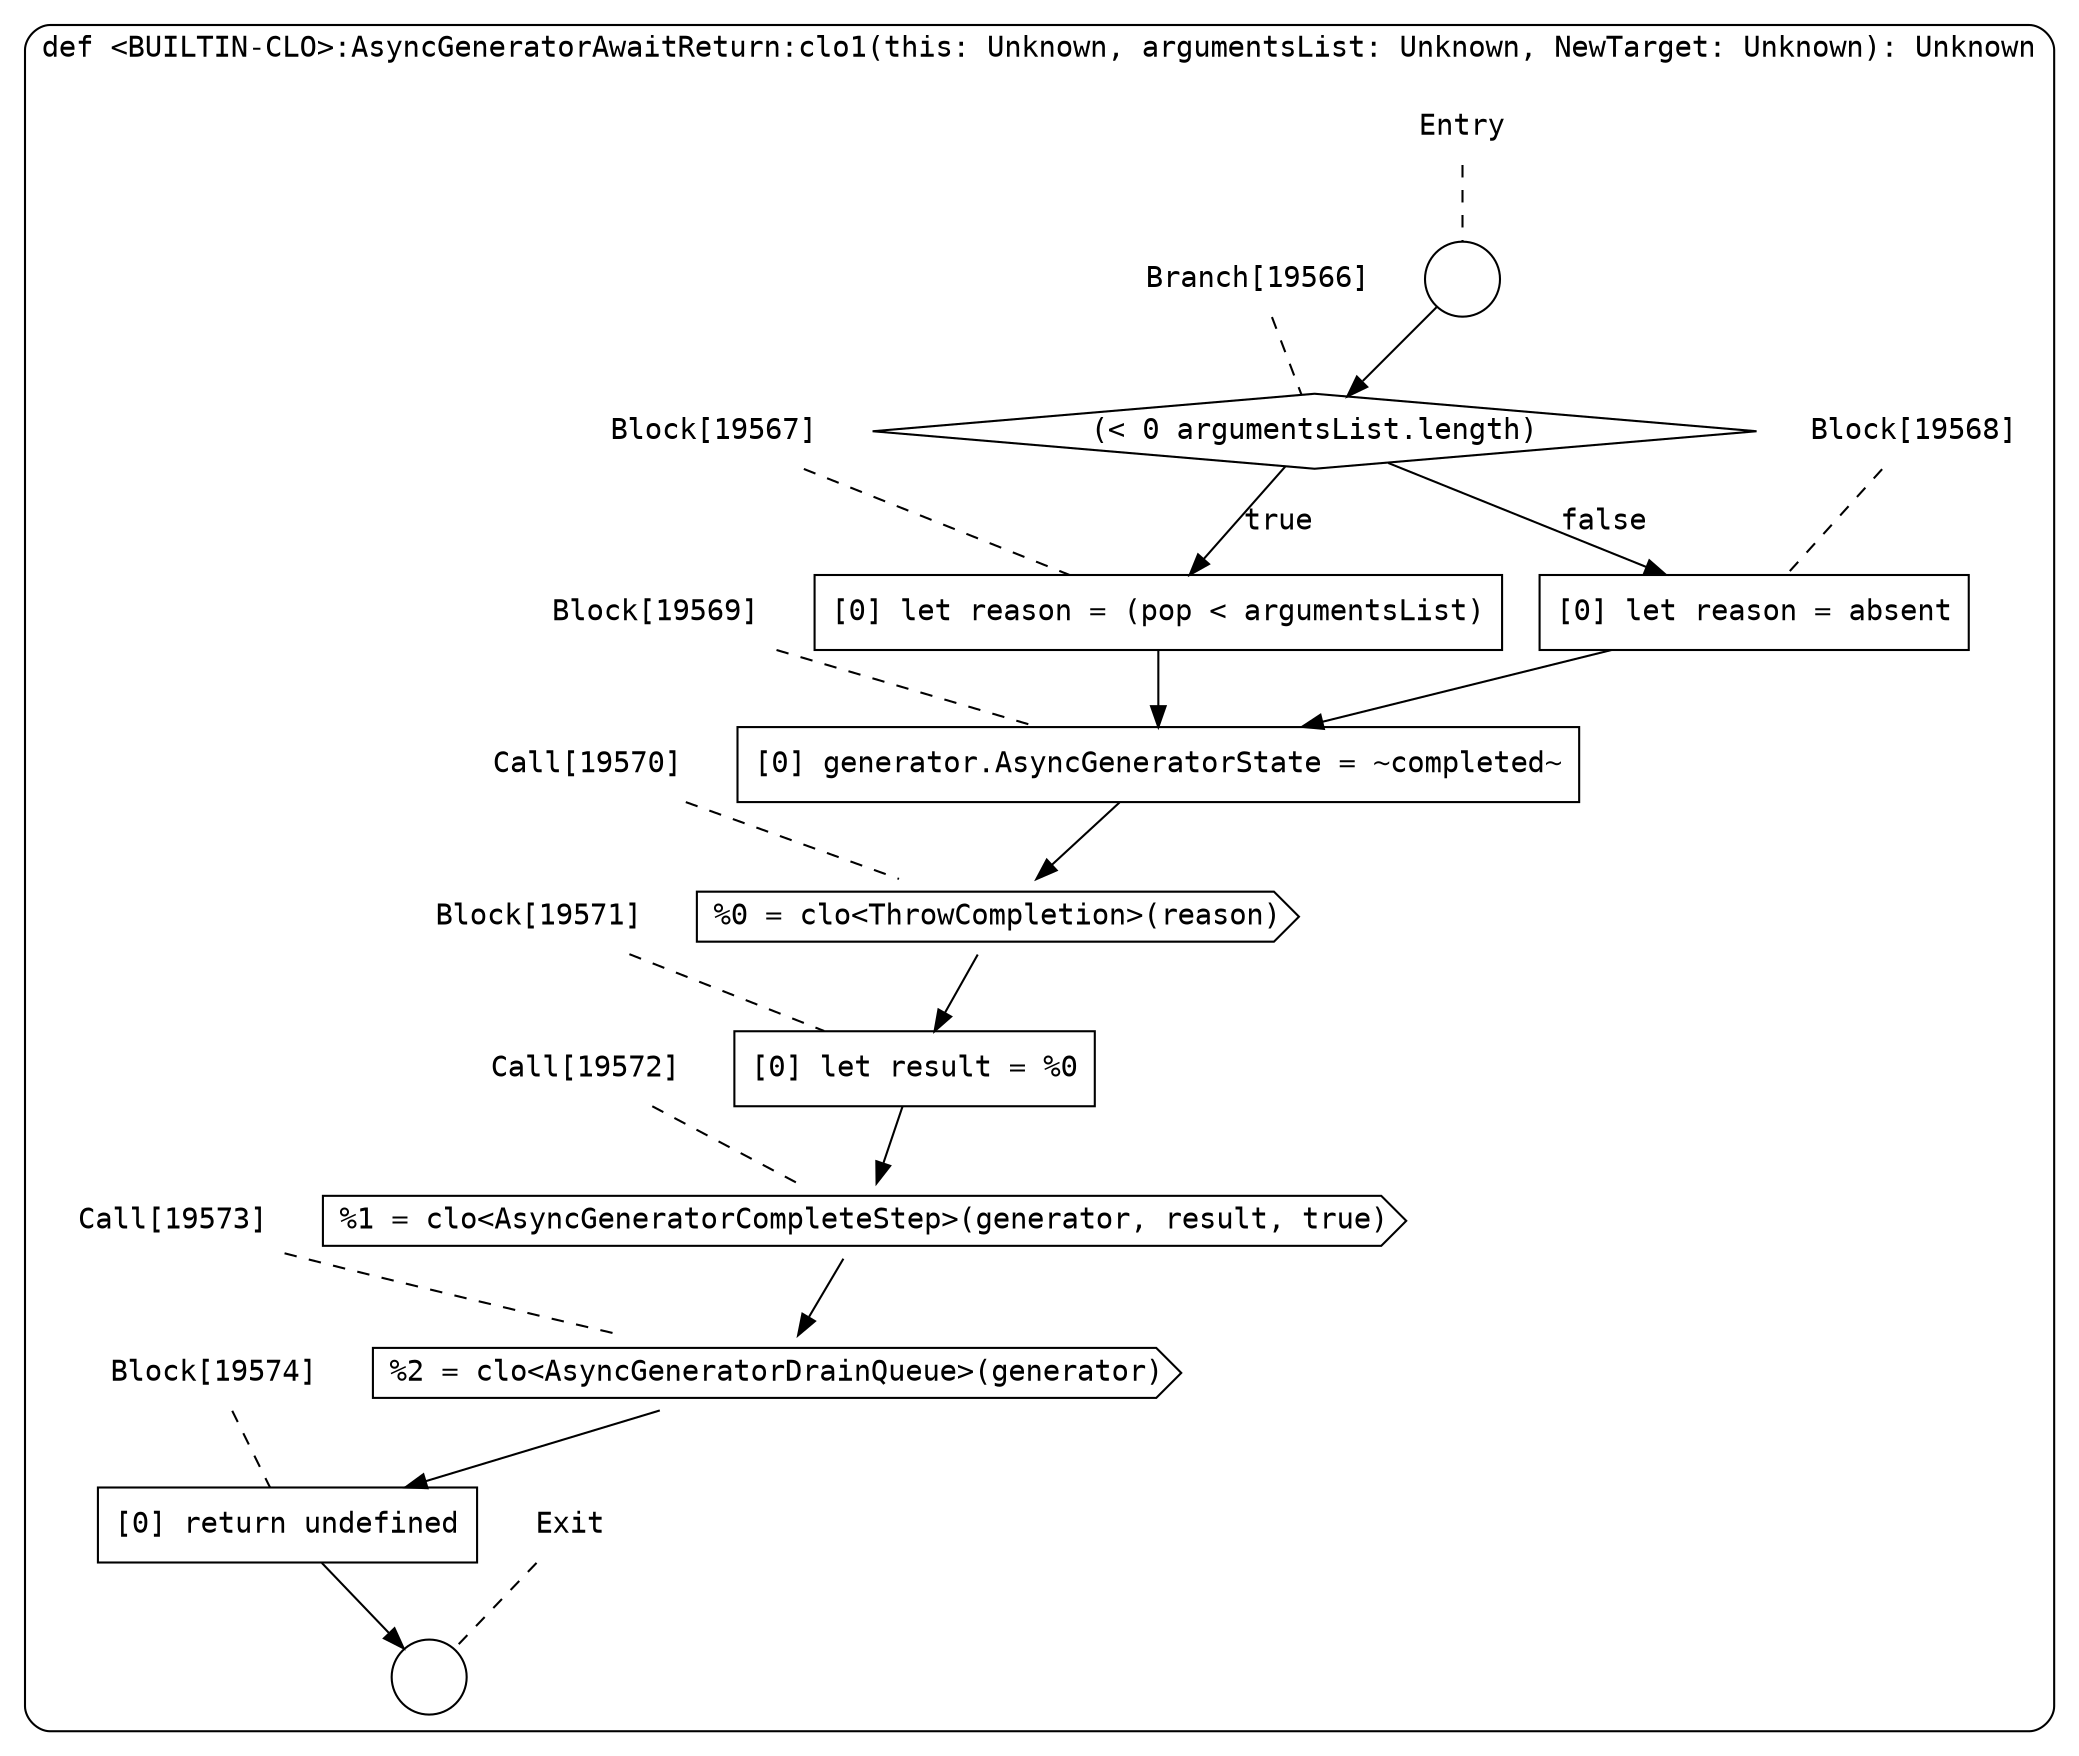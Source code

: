 digraph {
  graph [fontname = "Consolas"]
  node [fontname = "Consolas"]
  edge [fontname = "Consolas"]
  subgraph cluster2637 {
    label = "def <BUILTIN-CLO>:AsyncGeneratorAwaitReturn:clo1(this: Unknown, argumentsList: Unknown, NewTarget: Unknown): Unknown"
    style = rounded
    cluster2637_entry_name [shape=none, label=<<font color="black">Entry</font>>]
    cluster2637_entry_name -> cluster2637_entry [arrowhead=none, color="black", style=dashed]
    cluster2637_entry [shape=circle label=" " color="black" fillcolor="white" style=filled]
    cluster2637_entry -> node19566 [color="black"]
    cluster2637_exit_name [shape=none, label=<<font color="black">Exit</font>>]
    cluster2637_exit_name -> cluster2637_exit [arrowhead=none, color="black", style=dashed]
    cluster2637_exit [shape=circle label=" " color="black" fillcolor="white" style=filled]
    node19566_name [shape=none, label=<<font color="black">Branch[19566]</font>>]
    node19566_name -> node19566 [arrowhead=none, color="black", style=dashed]
    node19566 [shape=diamond, label=<<font color="black">(&lt; 0 argumentsList.length)</font>> color="black" fillcolor="white", style=filled]
    node19566 -> node19567 [label=<<font color="black">true</font>> color="black"]
    node19566 -> node19568 [label=<<font color="black">false</font>> color="black"]
    node19567_name [shape=none, label=<<font color="black">Block[19567]</font>>]
    node19567_name -> node19567 [arrowhead=none, color="black", style=dashed]
    node19567 [shape=box, label=<<font color="black">[0] let reason = (pop &lt; argumentsList)<BR ALIGN="LEFT"/></font>> color="black" fillcolor="white", style=filled]
    node19567 -> node19569 [color="black"]
    node19568_name [shape=none, label=<<font color="black">Block[19568]</font>>]
    node19568_name -> node19568 [arrowhead=none, color="black", style=dashed]
    node19568 [shape=box, label=<<font color="black">[0] let reason = absent<BR ALIGN="LEFT"/></font>> color="black" fillcolor="white", style=filled]
    node19568 -> node19569 [color="black"]
    node19569_name [shape=none, label=<<font color="black">Block[19569]</font>>]
    node19569_name -> node19569 [arrowhead=none, color="black", style=dashed]
    node19569 [shape=box, label=<<font color="black">[0] generator.AsyncGeneratorState = ~completed~<BR ALIGN="LEFT"/></font>> color="black" fillcolor="white", style=filled]
    node19569 -> node19570 [color="black"]
    node19570_name [shape=none, label=<<font color="black">Call[19570]</font>>]
    node19570_name -> node19570 [arrowhead=none, color="black", style=dashed]
    node19570 [shape=cds, label=<<font color="black">%0 = clo&lt;ThrowCompletion&gt;(reason)</font>> color="black" fillcolor="white", style=filled]
    node19570 -> node19571 [color="black"]
    node19571_name [shape=none, label=<<font color="black">Block[19571]</font>>]
    node19571_name -> node19571 [arrowhead=none, color="black", style=dashed]
    node19571 [shape=box, label=<<font color="black">[0] let result = %0<BR ALIGN="LEFT"/></font>> color="black" fillcolor="white", style=filled]
    node19571 -> node19572 [color="black"]
    node19572_name [shape=none, label=<<font color="black">Call[19572]</font>>]
    node19572_name -> node19572 [arrowhead=none, color="black", style=dashed]
    node19572 [shape=cds, label=<<font color="black">%1 = clo&lt;AsyncGeneratorCompleteStep&gt;(generator, result, true)</font>> color="black" fillcolor="white", style=filled]
    node19572 -> node19573 [color="black"]
    node19573_name [shape=none, label=<<font color="black">Call[19573]</font>>]
    node19573_name -> node19573 [arrowhead=none, color="black", style=dashed]
    node19573 [shape=cds, label=<<font color="black">%2 = clo&lt;AsyncGeneratorDrainQueue&gt;(generator)</font>> color="black" fillcolor="white", style=filled]
    node19573 -> node19574 [color="black"]
    node19574_name [shape=none, label=<<font color="black">Block[19574]</font>>]
    node19574_name -> node19574 [arrowhead=none, color="black", style=dashed]
    node19574 [shape=box, label=<<font color="black">[0] return undefined<BR ALIGN="LEFT"/></font>> color="black" fillcolor="white", style=filled]
    node19574 -> cluster2637_exit [color="black"]
  }
}